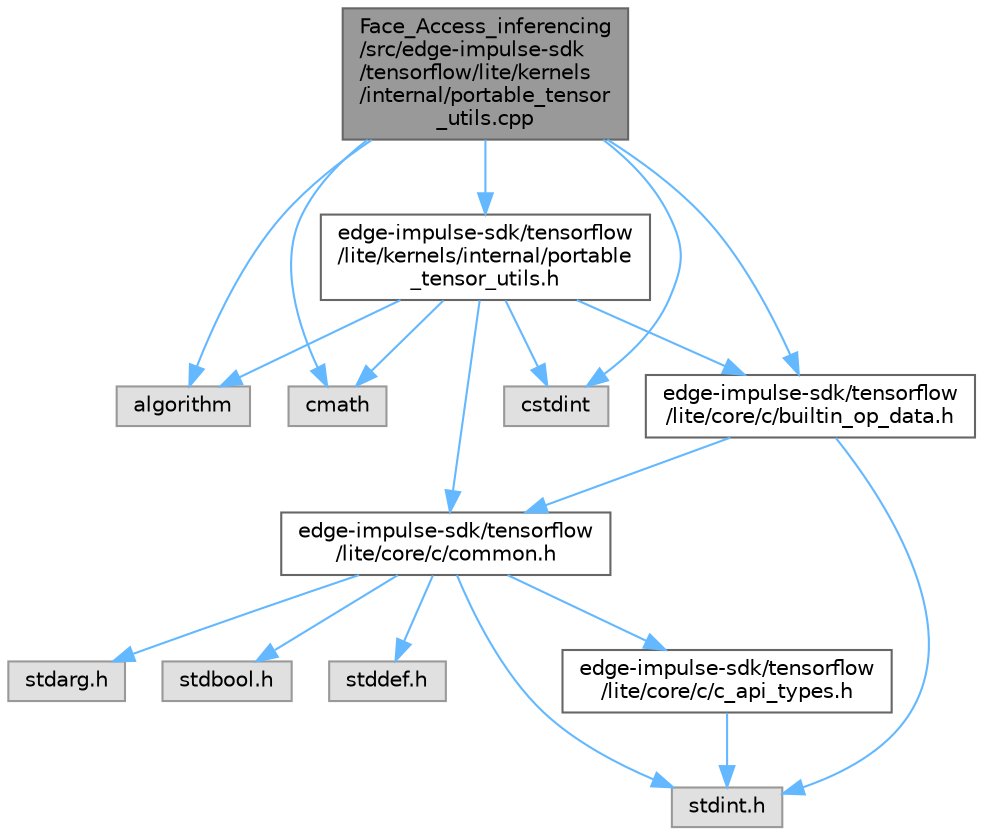 digraph "Face_Access_inferencing/src/edge-impulse-sdk/tensorflow/lite/kernels/internal/portable_tensor_utils.cpp"
{
 // LATEX_PDF_SIZE
  bgcolor="transparent";
  edge [fontname=Helvetica,fontsize=10,labelfontname=Helvetica,labelfontsize=10];
  node [fontname=Helvetica,fontsize=10,shape=box,height=0.2,width=0.4];
  Node1 [id="Node000001",label="Face_Access_inferencing\l/src/edge-impulse-sdk\l/tensorflow/lite/kernels\l/internal/portable_tensor\l_utils.cpp",height=0.2,width=0.4,color="gray40", fillcolor="grey60", style="filled", fontcolor="black",tooltip=" "];
  Node1 -> Node2 [id="edge1_Node000001_Node000002",color="steelblue1",style="solid",tooltip=" "];
  Node2 [id="Node000002",label="edge-impulse-sdk/tensorflow\l/lite/kernels/internal/portable\l_tensor_utils.h",height=0.2,width=0.4,color="grey40", fillcolor="white", style="filled",URL="$_face___access__inferencing_2src_2edge-impulse-sdk_2tensorflow_2lite_2kernels_2internal_2portable__tensor__utils_8h.html",tooltip=" "];
  Node2 -> Node3 [id="edge2_Node000002_Node000003",color="steelblue1",style="solid",tooltip=" "];
  Node3 [id="Node000003",label="algorithm",height=0.2,width=0.4,color="grey60", fillcolor="#E0E0E0", style="filled",tooltip=" "];
  Node2 -> Node4 [id="edge3_Node000002_Node000004",color="steelblue1",style="solid",tooltip=" "];
  Node4 [id="Node000004",label="cmath",height=0.2,width=0.4,color="grey60", fillcolor="#E0E0E0", style="filled",tooltip=" "];
  Node2 -> Node5 [id="edge4_Node000002_Node000005",color="steelblue1",style="solid",tooltip=" "];
  Node5 [id="Node000005",label="cstdint",height=0.2,width=0.4,color="grey60", fillcolor="#E0E0E0", style="filled",tooltip=" "];
  Node2 -> Node6 [id="edge5_Node000002_Node000006",color="steelblue1",style="solid",tooltip=" "];
  Node6 [id="Node000006",label="edge-impulse-sdk/tensorflow\l/lite/core/c/builtin_op_data.h",height=0.2,width=0.4,color="grey40", fillcolor="white", style="filled",URL="$_face___access__inferencing_2src_2edge-impulse-sdk_2tensorflow_2lite_2core_2c_2builtin__op__data_8h.html",tooltip=" "];
  Node6 -> Node7 [id="edge6_Node000006_Node000007",color="steelblue1",style="solid",tooltip=" "];
  Node7 [id="Node000007",label="stdint.h",height=0.2,width=0.4,color="grey60", fillcolor="#E0E0E0", style="filled",tooltip=" "];
  Node6 -> Node8 [id="edge7_Node000006_Node000008",color="steelblue1",style="solid",tooltip=" "];
  Node8 [id="Node000008",label="edge-impulse-sdk/tensorflow\l/lite/core/c/common.h",height=0.2,width=0.4,color="grey40", fillcolor="white", style="filled",URL="$_face___access__inferencing_2src_2edge-impulse-sdk_2tensorflow_2lite_2core_2c_2common_8h.html",tooltip=" "];
  Node8 -> Node9 [id="edge8_Node000008_Node000009",color="steelblue1",style="solid",tooltip=" "];
  Node9 [id="Node000009",label="stdarg.h",height=0.2,width=0.4,color="grey60", fillcolor="#E0E0E0", style="filled",tooltip=" "];
  Node8 -> Node10 [id="edge9_Node000008_Node000010",color="steelblue1",style="solid",tooltip=" "];
  Node10 [id="Node000010",label="stdbool.h",height=0.2,width=0.4,color="grey60", fillcolor="#E0E0E0", style="filled",tooltip=" "];
  Node8 -> Node11 [id="edge10_Node000008_Node000011",color="steelblue1",style="solid",tooltip=" "];
  Node11 [id="Node000011",label="stddef.h",height=0.2,width=0.4,color="grey60", fillcolor="#E0E0E0", style="filled",tooltip=" "];
  Node8 -> Node7 [id="edge11_Node000008_Node000007",color="steelblue1",style="solid",tooltip=" "];
  Node8 -> Node12 [id="edge12_Node000008_Node000012",color="steelblue1",style="solid",tooltip=" "];
  Node12 [id="Node000012",label="edge-impulse-sdk/tensorflow\l/lite/core/c/c_api_types.h",height=0.2,width=0.4,color="grey40", fillcolor="white", style="filled",URL="$_face___access__inferencing_2src_2edge-impulse-sdk_2tensorflow_2lite_2core_2c_2c__api__types_8h.html",tooltip=" "];
  Node12 -> Node7 [id="edge13_Node000012_Node000007",color="steelblue1",style="solid",tooltip=" "];
  Node2 -> Node8 [id="edge14_Node000002_Node000008",color="steelblue1",style="solid",tooltip=" "];
  Node1 -> Node3 [id="edge15_Node000001_Node000003",color="steelblue1",style="solid",tooltip=" "];
  Node1 -> Node4 [id="edge16_Node000001_Node000004",color="steelblue1",style="solid",tooltip=" "];
  Node1 -> Node5 [id="edge17_Node000001_Node000005",color="steelblue1",style="solid",tooltip=" "];
  Node1 -> Node6 [id="edge18_Node000001_Node000006",color="steelblue1",style="solid",tooltip=" "];
}
